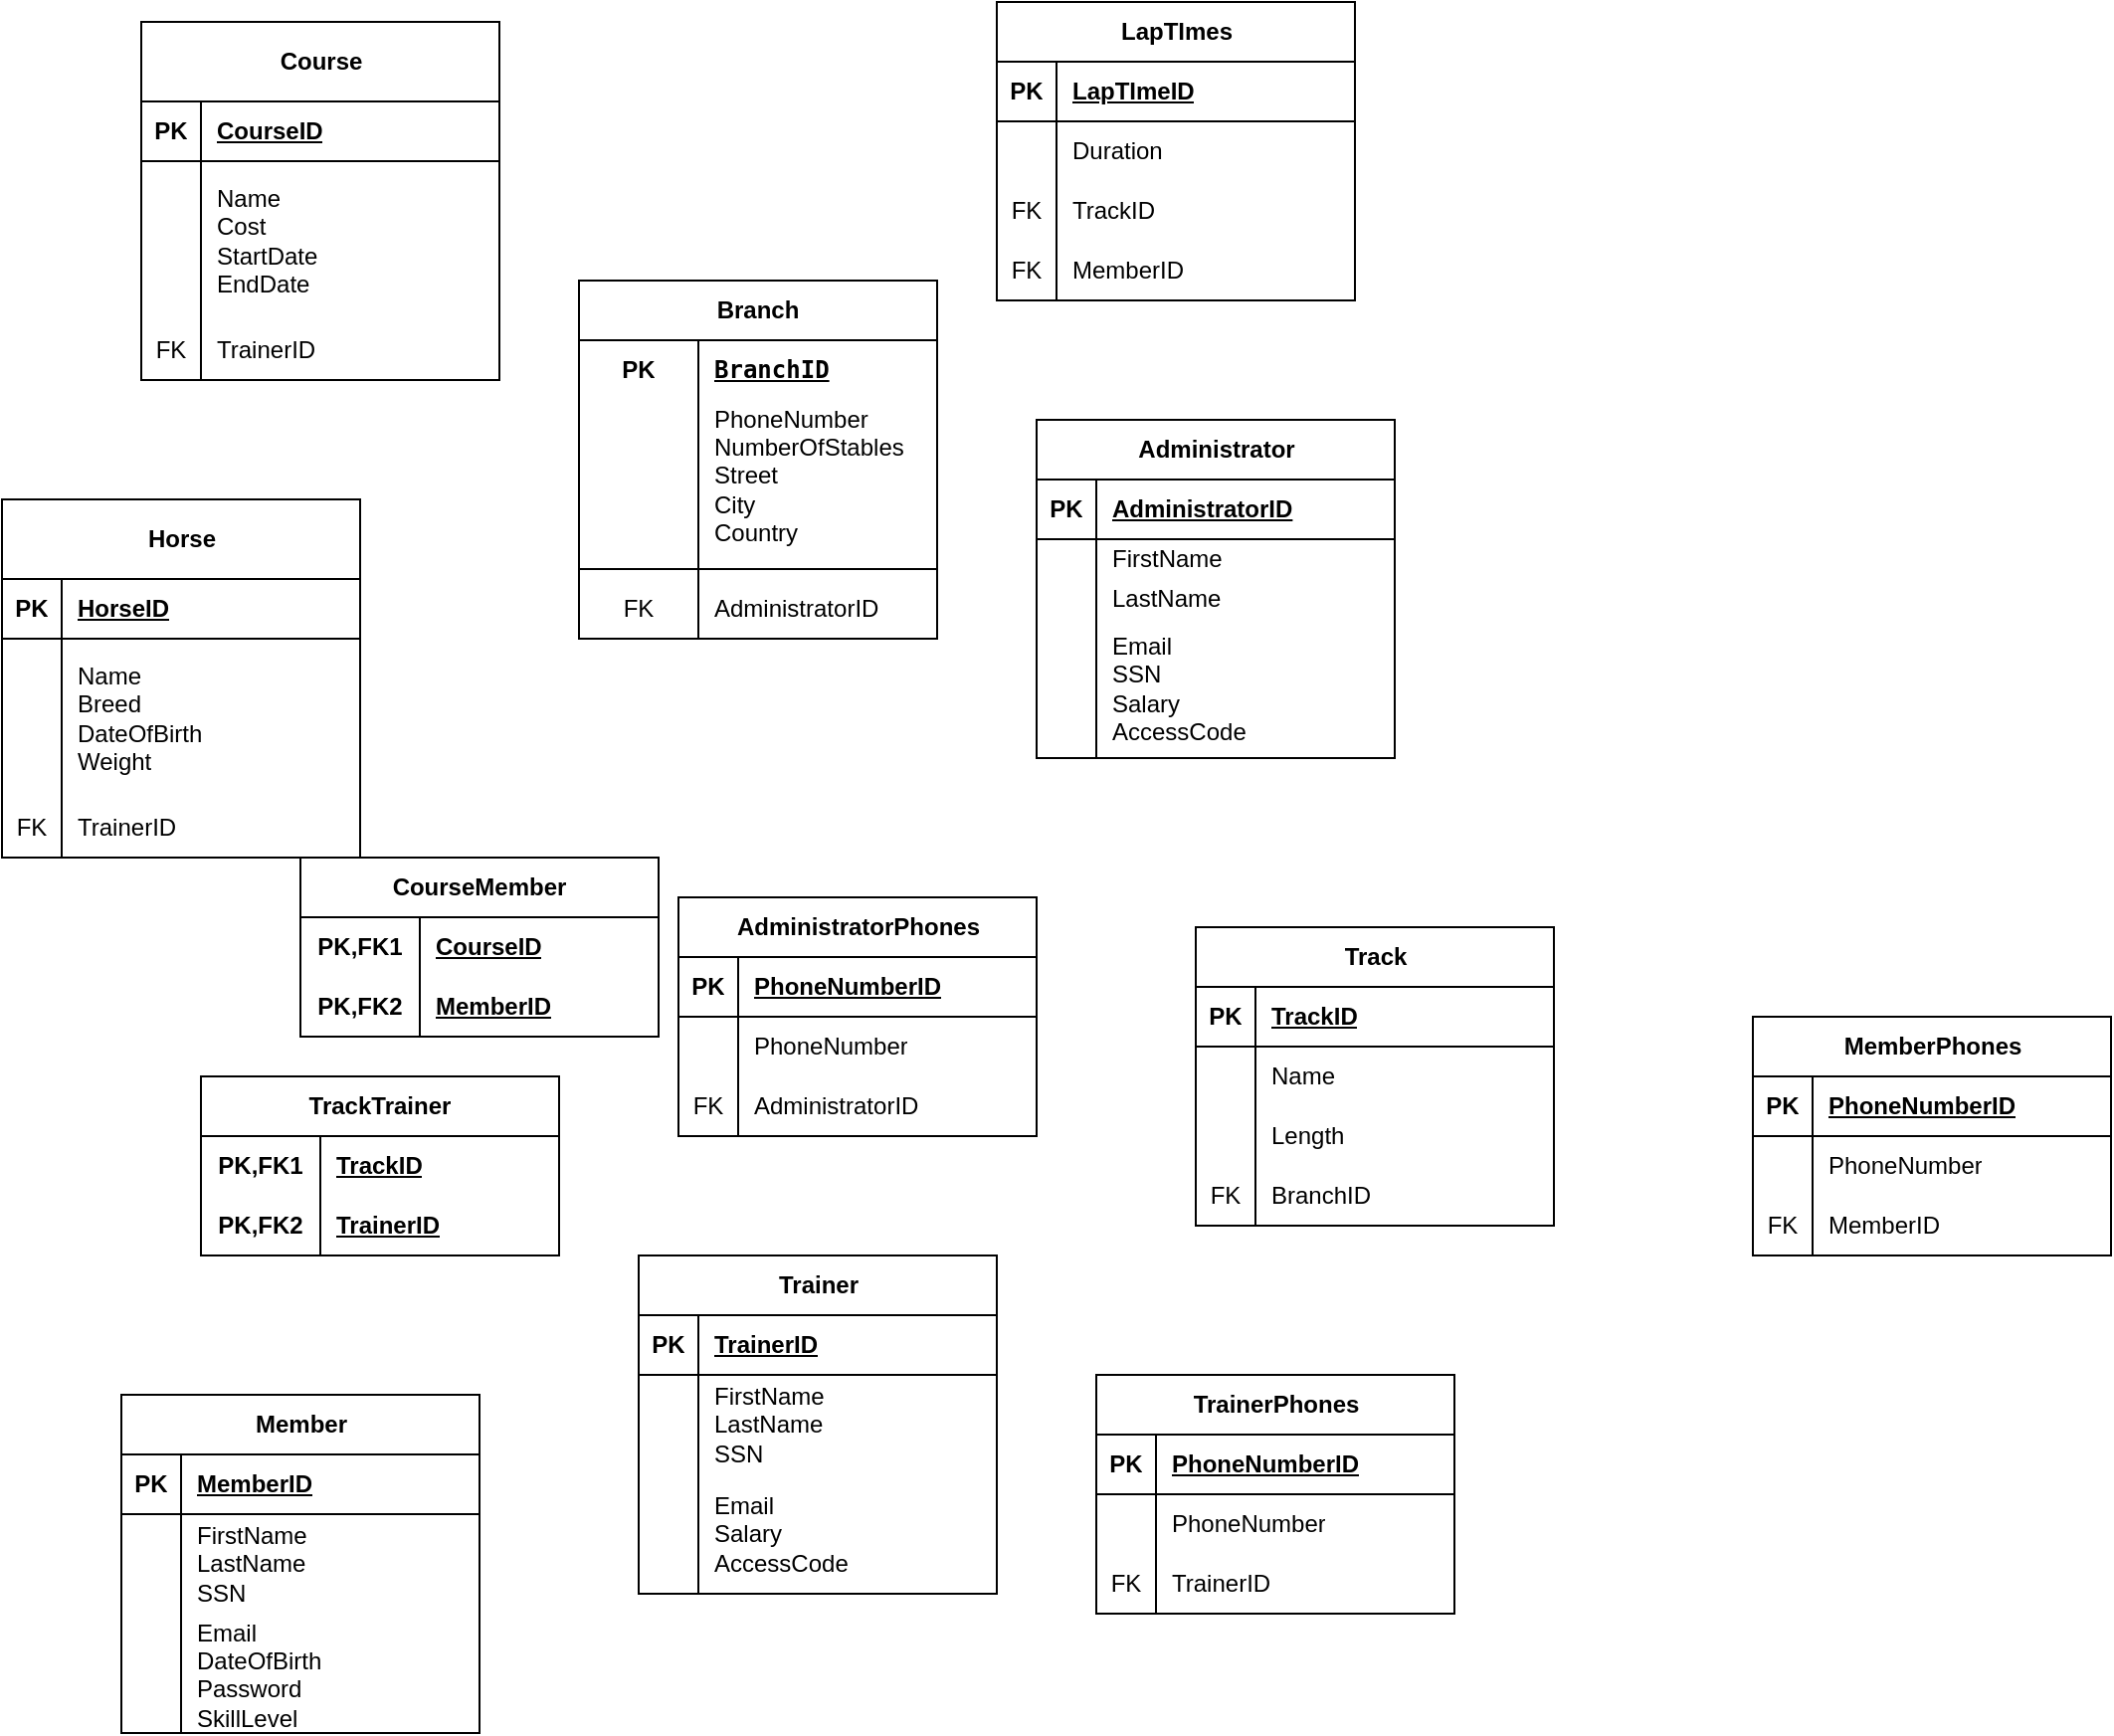 <mxfile version="24.2.5" type="github">
  <diagram id="R2lEEEUBdFMjLlhIrx00" name="Page-1">
    <mxGraphModel dx="2676" dy="951" grid="1" gridSize="10" guides="1" tooltips="1" connect="1" arrows="1" fold="1" page="1" pageScale="1" pageWidth="850" pageHeight="1100" math="0" shadow="0" extFonts="Permanent Marker^https://fonts.googleapis.com/css?family=Permanent+Marker">
      <root>
        <mxCell id="0" />
        <mxCell id="1" parent="0" />
        <mxCell id="lIeaWctdQhIaVMJy9jY4-14" value="&lt;font face=&quot;Helvetica&quot;&gt;Branch&lt;/font&gt;" style="shape=table;startSize=30;container=1;collapsible=1;childLayout=tableLayout;fixedRows=1;rowLines=0;fontStyle=1;align=center;resizeLast=1;html=1;whiteSpace=wrap;" vertex="1" parent="1">
          <mxGeometry x="120" y="150" width="180" height="180" as="geometry" />
        </mxCell>
        <mxCell id="lIeaWctdQhIaVMJy9jY4-15" value="" style="shape=tableRow;horizontal=0;startSize=0;swimlaneHead=0;swimlaneBody=0;fillColor=none;collapsible=0;dropTarget=0;points=[[0,0.5],[1,0.5]];portConstraint=eastwest;top=0;left=0;right=0;bottom=0;html=1;" vertex="1" parent="lIeaWctdQhIaVMJy9jY4-14">
          <mxGeometry y="30" width="180" height="30" as="geometry" />
        </mxCell>
        <mxCell id="lIeaWctdQhIaVMJy9jY4-16" value="PK" style="shape=partialRectangle;connectable=0;fillColor=none;top=0;left=0;bottom=0;right=0;fontStyle=1;overflow=hidden;html=1;whiteSpace=wrap;" vertex="1" parent="lIeaWctdQhIaVMJy9jY4-15">
          <mxGeometry width="60" height="30" as="geometry">
            <mxRectangle width="60" height="30" as="alternateBounds" />
          </mxGeometry>
        </mxCell>
        <mxCell id="lIeaWctdQhIaVMJy9jY4-17" value="&lt;font face=&quot;Helvetica&quot;&gt;&lt;code&gt;BranchID&lt;/code&gt;&lt;/font&gt;" style="shape=partialRectangle;connectable=0;fillColor=none;top=0;left=0;bottom=0;right=0;align=left;spacingLeft=6;fontStyle=5;overflow=hidden;html=1;whiteSpace=wrap;" vertex="1" parent="lIeaWctdQhIaVMJy9jY4-15">
          <mxGeometry x="60" width="120" height="30" as="geometry">
            <mxRectangle width="120" height="30" as="alternateBounds" />
          </mxGeometry>
        </mxCell>
        <mxCell id="lIeaWctdQhIaVMJy9jY4-21" value="" style="shape=tableRow;horizontal=0;startSize=0;swimlaneHead=0;swimlaneBody=0;fillColor=none;collapsible=0;dropTarget=0;points=[[0,0.5],[1,0.5]];portConstraint=eastwest;top=0;left=0;right=0;bottom=0;html=1;" vertex="1" parent="lIeaWctdQhIaVMJy9jY4-14">
          <mxGeometry y="60" width="180" height="90" as="geometry" />
        </mxCell>
        <mxCell id="lIeaWctdQhIaVMJy9jY4-22" value="" style="shape=partialRectangle;connectable=0;fillColor=none;top=0;left=0;bottom=0;right=0;editable=1;overflow=hidden;html=1;whiteSpace=wrap;" vertex="1" parent="lIeaWctdQhIaVMJy9jY4-21">
          <mxGeometry width="60" height="90" as="geometry">
            <mxRectangle width="60" height="90" as="alternateBounds" />
          </mxGeometry>
        </mxCell>
        <mxCell id="lIeaWctdQhIaVMJy9jY4-23" value="&lt;div&gt;&lt;font face=&quot;Helvetica&quot;&gt;PhoneNumber&lt;/font&gt;&lt;/div&gt;&lt;div&gt;&lt;font face=&quot;6crzi80NNjnnT6Y-nknp&quot;&gt;NumberOfStables&lt;/font&gt;&lt;/div&gt;&lt;div&gt;&lt;font face=&quot;6crzi80NNjnnT6Y-nknp&quot;&gt;Street&lt;/font&gt;&lt;/div&gt;&lt;div&gt;&lt;font face=&quot;6crzi80NNjnnT6Y-nknp&quot;&gt;City&lt;/font&gt;&lt;/div&gt;&lt;div&gt;&lt;font face=&quot;6crzi80NNjnnT6Y-nknp&quot;&gt;Country&lt;/font&gt;&lt;/div&gt;&lt;div&gt;&lt;font face=&quot;6crzi80NNjnnT6Y-nknp&quot;&gt;&lt;br&gt;&lt;/font&gt;&lt;/div&gt;" style="shape=partialRectangle;connectable=0;fillColor=none;top=0;left=0;bottom=0;right=0;align=left;spacingLeft=6;overflow=hidden;html=1;whiteSpace=wrap;" vertex="1" parent="lIeaWctdQhIaVMJy9jY4-21">
          <mxGeometry x="60" width="120" height="90" as="geometry">
            <mxRectangle width="120" height="90" as="alternateBounds" />
          </mxGeometry>
        </mxCell>
        <mxCell id="lIeaWctdQhIaVMJy9jY4-24" value="" style="shape=tableRow;horizontal=0;startSize=0;swimlaneHead=0;swimlaneBody=0;fillColor=none;collapsible=0;dropTarget=0;points=[[0,0.5],[1,0.5]];portConstraint=eastwest;top=0;left=0;right=0;bottom=0;html=1;" vertex="1" parent="lIeaWctdQhIaVMJy9jY4-14">
          <mxGeometry y="150" width="180" height="30" as="geometry" />
        </mxCell>
        <mxCell id="lIeaWctdQhIaVMJy9jY4-25" value="FK" style="shape=partialRectangle;connectable=0;fillColor=none;top=0;left=0;bottom=0;right=0;editable=1;overflow=hidden;html=1;whiteSpace=wrap;" vertex="1" parent="lIeaWctdQhIaVMJy9jY4-24">
          <mxGeometry width="60" height="30" as="geometry">
            <mxRectangle width="60" height="30" as="alternateBounds" />
          </mxGeometry>
        </mxCell>
        <mxCell id="lIeaWctdQhIaVMJy9jY4-26" value="&lt;code&gt;&lt;font face=&quot;Helvetica&quot;&gt;AdministratorID&lt;br&gt;&lt;/font&gt;&lt;/code&gt;" style="shape=partialRectangle;connectable=0;fillColor=none;top=0;left=0;bottom=0;right=0;align=left;spacingLeft=6;overflow=hidden;html=1;whiteSpace=wrap;" vertex="1" parent="lIeaWctdQhIaVMJy9jY4-24">
          <mxGeometry x="60" width="120" height="30" as="geometry">
            <mxRectangle width="120" height="30" as="alternateBounds" />
          </mxGeometry>
        </mxCell>
        <mxCell id="lIeaWctdQhIaVMJy9jY4-27" value="Administrator" style="shape=table;startSize=30;container=1;collapsible=1;childLayout=tableLayout;fixedRows=1;rowLines=0;fontStyle=1;align=center;resizeLast=1;html=1;" vertex="1" parent="1">
          <mxGeometry x="350" y="220" width="180" height="170" as="geometry" />
        </mxCell>
        <mxCell id="lIeaWctdQhIaVMJy9jY4-28" value="" style="shape=tableRow;horizontal=0;startSize=0;swimlaneHead=0;swimlaneBody=0;fillColor=none;collapsible=0;dropTarget=0;points=[[0,0.5],[1,0.5]];portConstraint=eastwest;top=0;left=0;right=0;bottom=1;" vertex="1" parent="lIeaWctdQhIaVMJy9jY4-27">
          <mxGeometry y="30" width="180" height="30" as="geometry" />
        </mxCell>
        <mxCell id="lIeaWctdQhIaVMJy9jY4-29" value="PK" style="shape=partialRectangle;connectable=0;fillColor=none;top=0;left=0;bottom=0;right=0;fontStyle=1;overflow=hidden;whiteSpace=wrap;html=1;" vertex="1" parent="lIeaWctdQhIaVMJy9jY4-28">
          <mxGeometry width="30" height="30" as="geometry">
            <mxRectangle width="30" height="30" as="alternateBounds" />
          </mxGeometry>
        </mxCell>
        <mxCell id="lIeaWctdQhIaVMJy9jY4-30" value="AdministratorID" style="shape=partialRectangle;connectable=0;fillColor=none;top=0;left=0;bottom=0;right=0;align=left;spacingLeft=6;fontStyle=5;overflow=hidden;whiteSpace=wrap;html=1;" vertex="1" parent="lIeaWctdQhIaVMJy9jY4-28">
          <mxGeometry x="30" width="150" height="30" as="geometry">
            <mxRectangle width="150" height="30" as="alternateBounds" />
          </mxGeometry>
        </mxCell>
        <mxCell id="lIeaWctdQhIaVMJy9jY4-31" value="" style="shape=tableRow;horizontal=0;startSize=0;swimlaneHead=0;swimlaneBody=0;fillColor=none;collapsible=0;dropTarget=0;points=[[0,0.5],[1,0.5]];portConstraint=eastwest;top=0;left=0;right=0;bottom=0;" vertex="1" parent="lIeaWctdQhIaVMJy9jY4-27">
          <mxGeometry y="60" width="180" height="20" as="geometry" />
        </mxCell>
        <mxCell id="lIeaWctdQhIaVMJy9jY4-32" value="" style="shape=partialRectangle;connectable=0;fillColor=none;top=0;left=0;bottom=0;right=0;editable=1;overflow=hidden;whiteSpace=wrap;html=1;" vertex="1" parent="lIeaWctdQhIaVMJy9jY4-31">
          <mxGeometry width="30" height="20" as="geometry">
            <mxRectangle width="30" height="20" as="alternateBounds" />
          </mxGeometry>
        </mxCell>
        <mxCell id="lIeaWctdQhIaVMJy9jY4-33" value="FirstName" style="shape=partialRectangle;connectable=0;fillColor=none;top=0;left=0;bottom=0;right=0;align=left;spacingLeft=6;overflow=hidden;whiteSpace=wrap;html=1;" vertex="1" parent="lIeaWctdQhIaVMJy9jY4-31">
          <mxGeometry x="30" width="150" height="20" as="geometry">
            <mxRectangle width="150" height="20" as="alternateBounds" />
          </mxGeometry>
        </mxCell>
        <mxCell id="lIeaWctdQhIaVMJy9jY4-34" value="" style="shape=tableRow;horizontal=0;startSize=0;swimlaneHead=0;swimlaneBody=0;fillColor=none;collapsible=0;dropTarget=0;points=[[0,0.5],[1,0.5]];portConstraint=eastwest;top=0;left=0;right=0;bottom=0;" vertex="1" parent="lIeaWctdQhIaVMJy9jY4-27">
          <mxGeometry y="80" width="180" height="20" as="geometry" />
        </mxCell>
        <mxCell id="lIeaWctdQhIaVMJy9jY4-35" value="" style="shape=partialRectangle;connectable=0;fillColor=none;top=0;left=0;bottom=0;right=0;editable=1;overflow=hidden;whiteSpace=wrap;html=1;" vertex="1" parent="lIeaWctdQhIaVMJy9jY4-34">
          <mxGeometry width="30" height="20" as="geometry">
            <mxRectangle width="30" height="20" as="alternateBounds" />
          </mxGeometry>
        </mxCell>
        <mxCell id="lIeaWctdQhIaVMJy9jY4-36" value="LastName" style="shape=partialRectangle;connectable=0;fillColor=none;top=0;left=0;bottom=0;right=0;align=left;spacingLeft=6;overflow=hidden;whiteSpace=wrap;html=1;" vertex="1" parent="lIeaWctdQhIaVMJy9jY4-34">
          <mxGeometry x="30" width="150" height="20" as="geometry">
            <mxRectangle width="150" height="20" as="alternateBounds" />
          </mxGeometry>
        </mxCell>
        <mxCell id="lIeaWctdQhIaVMJy9jY4-37" value="" style="shape=tableRow;horizontal=0;startSize=0;swimlaneHead=0;swimlaneBody=0;fillColor=none;collapsible=0;dropTarget=0;points=[[0,0.5],[1,0.5]];portConstraint=eastwest;top=0;left=0;right=0;bottom=0;" vertex="1" parent="lIeaWctdQhIaVMJy9jY4-27">
          <mxGeometry y="100" width="180" height="70" as="geometry" />
        </mxCell>
        <mxCell id="lIeaWctdQhIaVMJy9jY4-38" value="" style="shape=partialRectangle;connectable=0;fillColor=none;top=0;left=0;bottom=0;right=0;editable=1;overflow=hidden;whiteSpace=wrap;html=1;" vertex="1" parent="lIeaWctdQhIaVMJy9jY4-37">
          <mxGeometry width="30" height="70" as="geometry">
            <mxRectangle width="30" height="70" as="alternateBounds" />
          </mxGeometry>
        </mxCell>
        <mxCell id="lIeaWctdQhIaVMJy9jY4-39" value="&lt;div&gt;Email&lt;/div&gt;&lt;div&gt;SSN&lt;/div&gt;&lt;div&gt;Salary&lt;/div&gt;&lt;div&gt;AccessCode&lt;br&gt;&lt;/div&gt;" style="shape=partialRectangle;connectable=0;fillColor=none;top=0;left=0;bottom=0;right=0;align=left;spacingLeft=6;overflow=hidden;whiteSpace=wrap;html=1;" vertex="1" parent="lIeaWctdQhIaVMJy9jY4-37">
          <mxGeometry x="30" width="150" height="70" as="geometry">
            <mxRectangle width="150" height="70" as="alternateBounds" />
          </mxGeometry>
        </mxCell>
        <mxCell id="lIeaWctdQhIaVMJy9jY4-40" value="AdministratorPhones" style="shape=table;startSize=30;container=1;collapsible=1;childLayout=tableLayout;fixedRows=1;rowLines=0;fontStyle=1;align=center;resizeLast=1;html=1;" vertex="1" parent="1">
          <mxGeometry x="170" y="460" width="180" height="120" as="geometry" />
        </mxCell>
        <mxCell id="lIeaWctdQhIaVMJy9jY4-41" value="" style="shape=tableRow;horizontal=0;startSize=0;swimlaneHead=0;swimlaneBody=0;fillColor=none;collapsible=0;dropTarget=0;points=[[0,0.5],[1,0.5]];portConstraint=eastwest;top=0;left=0;right=0;bottom=1;" vertex="1" parent="lIeaWctdQhIaVMJy9jY4-40">
          <mxGeometry y="30" width="180" height="30" as="geometry" />
        </mxCell>
        <mxCell id="lIeaWctdQhIaVMJy9jY4-42" value="PK" style="shape=partialRectangle;connectable=0;fillColor=none;top=0;left=0;bottom=0;right=0;fontStyle=1;overflow=hidden;whiteSpace=wrap;html=1;" vertex="1" parent="lIeaWctdQhIaVMJy9jY4-41">
          <mxGeometry width="30" height="30" as="geometry">
            <mxRectangle width="30" height="30" as="alternateBounds" />
          </mxGeometry>
        </mxCell>
        <mxCell id="lIeaWctdQhIaVMJy9jY4-43" value="PhoneNumberID" style="shape=partialRectangle;connectable=0;fillColor=none;top=0;left=0;bottom=0;right=0;align=left;spacingLeft=6;fontStyle=5;overflow=hidden;whiteSpace=wrap;html=1;" vertex="1" parent="lIeaWctdQhIaVMJy9jY4-41">
          <mxGeometry x="30" width="150" height="30" as="geometry">
            <mxRectangle width="150" height="30" as="alternateBounds" />
          </mxGeometry>
        </mxCell>
        <mxCell id="lIeaWctdQhIaVMJy9jY4-44" value="" style="shape=tableRow;horizontal=0;startSize=0;swimlaneHead=0;swimlaneBody=0;fillColor=none;collapsible=0;dropTarget=0;points=[[0,0.5],[1,0.5]];portConstraint=eastwest;top=0;left=0;right=0;bottom=0;" vertex="1" parent="lIeaWctdQhIaVMJy9jY4-40">
          <mxGeometry y="60" width="180" height="30" as="geometry" />
        </mxCell>
        <mxCell id="lIeaWctdQhIaVMJy9jY4-45" value="" style="shape=partialRectangle;connectable=0;fillColor=none;top=0;left=0;bottom=0;right=0;editable=1;overflow=hidden;whiteSpace=wrap;html=1;" vertex="1" parent="lIeaWctdQhIaVMJy9jY4-44">
          <mxGeometry width="30" height="30" as="geometry">
            <mxRectangle width="30" height="30" as="alternateBounds" />
          </mxGeometry>
        </mxCell>
        <mxCell id="lIeaWctdQhIaVMJy9jY4-46" value="PhoneNumber" style="shape=partialRectangle;connectable=0;fillColor=none;top=0;left=0;bottom=0;right=0;align=left;spacingLeft=6;overflow=hidden;whiteSpace=wrap;html=1;" vertex="1" parent="lIeaWctdQhIaVMJy9jY4-44">
          <mxGeometry x="30" width="150" height="30" as="geometry">
            <mxRectangle width="150" height="30" as="alternateBounds" />
          </mxGeometry>
        </mxCell>
        <mxCell id="lIeaWctdQhIaVMJy9jY4-50" value="" style="shape=tableRow;horizontal=0;startSize=0;swimlaneHead=0;swimlaneBody=0;fillColor=none;collapsible=0;dropTarget=0;points=[[0,0.5],[1,0.5]];portConstraint=eastwest;top=0;left=0;right=0;bottom=0;" vertex="1" parent="lIeaWctdQhIaVMJy9jY4-40">
          <mxGeometry y="90" width="180" height="30" as="geometry" />
        </mxCell>
        <mxCell id="lIeaWctdQhIaVMJy9jY4-51" value="FK" style="shape=partialRectangle;connectable=0;fillColor=none;top=0;left=0;bottom=0;right=0;editable=1;overflow=hidden;whiteSpace=wrap;html=1;" vertex="1" parent="lIeaWctdQhIaVMJy9jY4-50">
          <mxGeometry width="30" height="30" as="geometry">
            <mxRectangle width="30" height="30" as="alternateBounds" />
          </mxGeometry>
        </mxCell>
        <mxCell id="lIeaWctdQhIaVMJy9jY4-52" value="AdministratorID" style="shape=partialRectangle;connectable=0;fillColor=none;top=0;left=0;bottom=0;right=0;align=left;spacingLeft=6;overflow=hidden;whiteSpace=wrap;html=1;" vertex="1" parent="lIeaWctdQhIaVMJy9jY4-50">
          <mxGeometry x="30" width="150" height="30" as="geometry">
            <mxRectangle width="150" height="30" as="alternateBounds" />
          </mxGeometry>
        </mxCell>
        <mxCell id="lIeaWctdQhIaVMJy9jY4-53" value="Track" style="shape=table;startSize=30;container=1;collapsible=1;childLayout=tableLayout;fixedRows=1;rowLines=0;fontStyle=1;align=center;resizeLast=1;html=1;" vertex="1" parent="1">
          <mxGeometry x="430" y="475" width="180" height="150" as="geometry" />
        </mxCell>
        <mxCell id="lIeaWctdQhIaVMJy9jY4-54" value="" style="shape=tableRow;horizontal=0;startSize=0;swimlaneHead=0;swimlaneBody=0;fillColor=none;collapsible=0;dropTarget=0;points=[[0,0.5],[1,0.5]];portConstraint=eastwest;top=0;left=0;right=0;bottom=1;" vertex="1" parent="lIeaWctdQhIaVMJy9jY4-53">
          <mxGeometry y="30" width="180" height="30" as="geometry" />
        </mxCell>
        <mxCell id="lIeaWctdQhIaVMJy9jY4-55" value="PK" style="shape=partialRectangle;connectable=0;fillColor=none;top=0;left=0;bottom=0;right=0;fontStyle=1;overflow=hidden;whiteSpace=wrap;html=1;" vertex="1" parent="lIeaWctdQhIaVMJy9jY4-54">
          <mxGeometry width="30" height="30" as="geometry">
            <mxRectangle width="30" height="30" as="alternateBounds" />
          </mxGeometry>
        </mxCell>
        <mxCell id="lIeaWctdQhIaVMJy9jY4-56" value="TrackID" style="shape=partialRectangle;connectable=0;fillColor=none;top=0;left=0;bottom=0;right=0;align=left;spacingLeft=6;fontStyle=5;overflow=hidden;whiteSpace=wrap;html=1;" vertex="1" parent="lIeaWctdQhIaVMJy9jY4-54">
          <mxGeometry x="30" width="150" height="30" as="geometry">
            <mxRectangle width="150" height="30" as="alternateBounds" />
          </mxGeometry>
        </mxCell>
        <mxCell id="lIeaWctdQhIaVMJy9jY4-57" value="" style="shape=tableRow;horizontal=0;startSize=0;swimlaneHead=0;swimlaneBody=0;fillColor=none;collapsible=0;dropTarget=0;points=[[0,0.5],[1,0.5]];portConstraint=eastwest;top=0;left=0;right=0;bottom=0;" vertex="1" parent="lIeaWctdQhIaVMJy9jY4-53">
          <mxGeometry y="60" width="180" height="30" as="geometry" />
        </mxCell>
        <mxCell id="lIeaWctdQhIaVMJy9jY4-58" value="" style="shape=partialRectangle;connectable=0;fillColor=none;top=0;left=0;bottom=0;right=0;editable=1;overflow=hidden;whiteSpace=wrap;html=1;" vertex="1" parent="lIeaWctdQhIaVMJy9jY4-57">
          <mxGeometry width="30" height="30" as="geometry">
            <mxRectangle width="30" height="30" as="alternateBounds" />
          </mxGeometry>
        </mxCell>
        <mxCell id="lIeaWctdQhIaVMJy9jY4-59" value="Name" style="shape=partialRectangle;connectable=0;fillColor=none;top=0;left=0;bottom=0;right=0;align=left;spacingLeft=6;overflow=hidden;whiteSpace=wrap;html=1;" vertex="1" parent="lIeaWctdQhIaVMJy9jY4-57">
          <mxGeometry x="30" width="150" height="30" as="geometry">
            <mxRectangle width="150" height="30" as="alternateBounds" />
          </mxGeometry>
        </mxCell>
        <mxCell id="lIeaWctdQhIaVMJy9jY4-60" value="" style="shape=tableRow;horizontal=0;startSize=0;swimlaneHead=0;swimlaneBody=0;fillColor=none;collapsible=0;dropTarget=0;points=[[0,0.5],[1,0.5]];portConstraint=eastwest;top=0;left=0;right=0;bottom=0;" vertex="1" parent="lIeaWctdQhIaVMJy9jY4-53">
          <mxGeometry y="90" width="180" height="30" as="geometry" />
        </mxCell>
        <mxCell id="lIeaWctdQhIaVMJy9jY4-61" value="" style="shape=partialRectangle;connectable=0;fillColor=none;top=0;left=0;bottom=0;right=0;editable=1;overflow=hidden;whiteSpace=wrap;html=1;" vertex="1" parent="lIeaWctdQhIaVMJy9jY4-60">
          <mxGeometry width="30" height="30" as="geometry">
            <mxRectangle width="30" height="30" as="alternateBounds" />
          </mxGeometry>
        </mxCell>
        <mxCell id="lIeaWctdQhIaVMJy9jY4-62" value="Length" style="shape=partialRectangle;connectable=0;fillColor=none;top=0;left=0;bottom=0;right=0;align=left;spacingLeft=6;overflow=hidden;whiteSpace=wrap;html=1;" vertex="1" parent="lIeaWctdQhIaVMJy9jY4-60">
          <mxGeometry x="30" width="150" height="30" as="geometry">
            <mxRectangle width="150" height="30" as="alternateBounds" />
          </mxGeometry>
        </mxCell>
        <mxCell id="lIeaWctdQhIaVMJy9jY4-63" value="" style="shape=tableRow;horizontal=0;startSize=0;swimlaneHead=0;swimlaneBody=0;fillColor=none;collapsible=0;dropTarget=0;points=[[0,0.5],[1,0.5]];portConstraint=eastwest;top=0;left=0;right=0;bottom=0;" vertex="1" parent="lIeaWctdQhIaVMJy9jY4-53">
          <mxGeometry y="120" width="180" height="30" as="geometry" />
        </mxCell>
        <mxCell id="lIeaWctdQhIaVMJy9jY4-64" value="FK" style="shape=partialRectangle;connectable=0;fillColor=none;top=0;left=0;bottom=0;right=0;editable=1;overflow=hidden;whiteSpace=wrap;html=1;" vertex="1" parent="lIeaWctdQhIaVMJy9jY4-63">
          <mxGeometry width="30" height="30" as="geometry">
            <mxRectangle width="30" height="30" as="alternateBounds" />
          </mxGeometry>
        </mxCell>
        <mxCell id="lIeaWctdQhIaVMJy9jY4-65" value="BranchID" style="shape=partialRectangle;connectable=0;fillColor=none;top=0;left=0;bottom=0;right=0;align=left;spacingLeft=6;overflow=hidden;whiteSpace=wrap;html=1;" vertex="1" parent="lIeaWctdQhIaVMJy9jY4-63">
          <mxGeometry x="30" width="150" height="30" as="geometry">
            <mxRectangle width="150" height="30" as="alternateBounds" />
          </mxGeometry>
        </mxCell>
        <mxCell id="lIeaWctdQhIaVMJy9jY4-66" value="Trainer" style="shape=table;startSize=30;container=1;collapsible=1;childLayout=tableLayout;fixedRows=1;rowLines=0;fontStyle=1;align=center;resizeLast=1;html=1;" vertex="1" parent="1">
          <mxGeometry x="150" y="640" width="180" height="170" as="geometry" />
        </mxCell>
        <mxCell id="lIeaWctdQhIaVMJy9jY4-67" value="" style="shape=tableRow;horizontal=0;startSize=0;swimlaneHead=0;swimlaneBody=0;fillColor=none;collapsible=0;dropTarget=0;points=[[0,0.5],[1,0.5]];portConstraint=eastwest;top=0;left=0;right=0;bottom=1;" vertex="1" parent="lIeaWctdQhIaVMJy9jY4-66">
          <mxGeometry y="30" width="180" height="30" as="geometry" />
        </mxCell>
        <mxCell id="lIeaWctdQhIaVMJy9jY4-68" value="PK" style="shape=partialRectangle;connectable=0;fillColor=none;top=0;left=0;bottom=0;right=0;fontStyle=1;overflow=hidden;whiteSpace=wrap;html=1;" vertex="1" parent="lIeaWctdQhIaVMJy9jY4-67">
          <mxGeometry width="30" height="30" as="geometry">
            <mxRectangle width="30" height="30" as="alternateBounds" />
          </mxGeometry>
        </mxCell>
        <mxCell id="lIeaWctdQhIaVMJy9jY4-69" value="TrainerID" style="shape=partialRectangle;connectable=0;fillColor=none;top=0;left=0;bottom=0;right=0;align=left;spacingLeft=6;fontStyle=5;overflow=hidden;whiteSpace=wrap;html=1;" vertex="1" parent="lIeaWctdQhIaVMJy9jY4-67">
          <mxGeometry x="30" width="150" height="30" as="geometry">
            <mxRectangle width="150" height="30" as="alternateBounds" />
          </mxGeometry>
        </mxCell>
        <mxCell id="lIeaWctdQhIaVMJy9jY4-70" value="" style="shape=tableRow;horizontal=0;startSize=0;swimlaneHead=0;swimlaneBody=0;fillColor=none;collapsible=0;dropTarget=0;points=[[0,0.5],[1,0.5]];portConstraint=eastwest;top=0;left=0;right=0;bottom=0;" vertex="1" parent="lIeaWctdQhIaVMJy9jY4-66">
          <mxGeometry y="60" width="180" height="50" as="geometry" />
        </mxCell>
        <mxCell id="lIeaWctdQhIaVMJy9jY4-71" value="" style="shape=partialRectangle;connectable=0;fillColor=none;top=0;left=0;bottom=0;right=0;editable=1;overflow=hidden;whiteSpace=wrap;html=1;" vertex="1" parent="lIeaWctdQhIaVMJy9jY4-70">
          <mxGeometry width="30" height="50" as="geometry">
            <mxRectangle width="30" height="50" as="alternateBounds" />
          </mxGeometry>
        </mxCell>
        <mxCell id="lIeaWctdQhIaVMJy9jY4-72" value="&lt;div&gt;FirstName&lt;/div&gt;&lt;div&gt;LastName&lt;/div&gt;&lt;div&gt;SSN&lt;br&gt;&lt;/div&gt;" style="shape=partialRectangle;connectable=0;fillColor=none;top=0;left=0;bottom=0;right=0;align=left;spacingLeft=6;overflow=hidden;whiteSpace=wrap;html=1;" vertex="1" parent="lIeaWctdQhIaVMJy9jY4-70">
          <mxGeometry x="30" width="150" height="50" as="geometry">
            <mxRectangle width="150" height="50" as="alternateBounds" />
          </mxGeometry>
        </mxCell>
        <mxCell id="lIeaWctdQhIaVMJy9jY4-73" value="" style="shape=tableRow;horizontal=0;startSize=0;swimlaneHead=0;swimlaneBody=0;fillColor=none;collapsible=0;dropTarget=0;points=[[0,0.5],[1,0.5]];portConstraint=eastwest;top=0;left=0;right=0;bottom=0;" vertex="1" parent="lIeaWctdQhIaVMJy9jY4-66">
          <mxGeometry y="110" width="180" height="60" as="geometry" />
        </mxCell>
        <mxCell id="lIeaWctdQhIaVMJy9jY4-74" value="" style="shape=partialRectangle;connectable=0;fillColor=none;top=0;left=0;bottom=0;right=0;editable=1;overflow=hidden;whiteSpace=wrap;html=1;" vertex="1" parent="lIeaWctdQhIaVMJy9jY4-73">
          <mxGeometry width="30" height="60" as="geometry">
            <mxRectangle width="30" height="60" as="alternateBounds" />
          </mxGeometry>
        </mxCell>
        <mxCell id="lIeaWctdQhIaVMJy9jY4-75" value="&lt;div&gt;Email&lt;/div&gt;&lt;div&gt;Salary&lt;/div&gt;&lt;div&gt;AccessCode&lt;br&gt;&lt;/div&gt;" style="shape=partialRectangle;connectable=0;fillColor=none;top=0;left=0;bottom=0;right=0;align=left;spacingLeft=6;overflow=hidden;whiteSpace=wrap;html=1;" vertex="1" parent="lIeaWctdQhIaVMJy9jY4-73">
          <mxGeometry x="30" width="150" height="60" as="geometry">
            <mxRectangle width="150" height="60" as="alternateBounds" />
          </mxGeometry>
        </mxCell>
        <mxCell id="lIeaWctdQhIaVMJy9jY4-79" value="TrainerPhones" style="shape=table;startSize=30;container=1;collapsible=1;childLayout=tableLayout;fixedRows=1;rowLines=0;fontStyle=1;align=center;resizeLast=1;html=1;" vertex="1" parent="1">
          <mxGeometry x="380" y="700" width="180" height="120" as="geometry" />
        </mxCell>
        <mxCell id="lIeaWctdQhIaVMJy9jY4-80" value="" style="shape=tableRow;horizontal=0;startSize=0;swimlaneHead=0;swimlaneBody=0;fillColor=none;collapsible=0;dropTarget=0;points=[[0,0.5],[1,0.5]];portConstraint=eastwest;top=0;left=0;right=0;bottom=1;" vertex="1" parent="lIeaWctdQhIaVMJy9jY4-79">
          <mxGeometry y="30" width="180" height="30" as="geometry" />
        </mxCell>
        <mxCell id="lIeaWctdQhIaVMJy9jY4-81" value="PK" style="shape=partialRectangle;connectable=0;fillColor=none;top=0;left=0;bottom=0;right=0;fontStyle=1;overflow=hidden;whiteSpace=wrap;html=1;" vertex="1" parent="lIeaWctdQhIaVMJy9jY4-80">
          <mxGeometry width="30" height="30" as="geometry">
            <mxRectangle width="30" height="30" as="alternateBounds" />
          </mxGeometry>
        </mxCell>
        <mxCell id="lIeaWctdQhIaVMJy9jY4-82" value="PhoneNumberID" style="shape=partialRectangle;connectable=0;fillColor=none;top=0;left=0;bottom=0;right=0;align=left;spacingLeft=6;fontStyle=5;overflow=hidden;whiteSpace=wrap;html=1;" vertex="1" parent="lIeaWctdQhIaVMJy9jY4-80">
          <mxGeometry x="30" width="150" height="30" as="geometry">
            <mxRectangle width="150" height="30" as="alternateBounds" />
          </mxGeometry>
        </mxCell>
        <mxCell id="lIeaWctdQhIaVMJy9jY4-83" value="" style="shape=tableRow;horizontal=0;startSize=0;swimlaneHead=0;swimlaneBody=0;fillColor=none;collapsible=0;dropTarget=0;points=[[0,0.5],[1,0.5]];portConstraint=eastwest;top=0;left=0;right=0;bottom=0;" vertex="1" parent="lIeaWctdQhIaVMJy9jY4-79">
          <mxGeometry y="60" width="180" height="30" as="geometry" />
        </mxCell>
        <mxCell id="lIeaWctdQhIaVMJy9jY4-84" value="" style="shape=partialRectangle;connectable=0;fillColor=none;top=0;left=0;bottom=0;right=0;editable=1;overflow=hidden;whiteSpace=wrap;html=1;" vertex="1" parent="lIeaWctdQhIaVMJy9jY4-83">
          <mxGeometry width="30" height="30" as="geometry">
            <mxRectangle width="30" height="30" as="alternateBounds" />
          </mxGeometry>
        </mxCell>
        <mxCell id="lIeaWctdQhIaVMJy9jY4-85" value="PhoneNumber" style="shape=partialRectangle;connectable=0;fillColor=none;top=0;left=0;bottom=0;right=0;align=left;spacingLeft=6;overflow=hidden;whiteSpace=wrap;html=1;" vertex="1" parent="lIeaWctdQhIaVMJy9jY4-83">
          <mxGeometry x="30" width="150" height="30" as="geometry">
            <mxRectangle width="150" height="30" as="alternateBounds" />
          </mxGeometry>
        </mxCell>
        <mxCell id="lIeaWctdQhIaVMJy9jY4-86" value="" style="shape=tableRow;horizontal=0;startSize=0;swimlaneHead=0;swimlaneBody=0;fillColor=none;collapsible=0;dropTarget=0;points=[[0,0.5],[1,0.5]];portConstraint=eastwest;top=0;left=0;right=0;bottom=0;" vertex="1" parent="lIeaWctdQhIaVMJy9jY4-79">
          <mxGeometry y="90" width="180" height="30" as="geometry" />
        </mxCell>
        <mxCell id="lIeaWctdQhIaVMJy9jY4-87" value="FK" style="shape=partialRectangle;connectable=0;fillColor=none;top=0;left=0;bottom=0;right=0;editable=1;overflow=hidden;whiteSpace=wrap;html=1;" vertex="1" parent="lIeaWctdQhIaVMJy9jY4-86">
          <mxGeometry width="30" height="30" as="geometry">
            <mxRectangle width="30" height="30" as="alternateBounds" />
          </mxGeometry>
        </mxCell>
        <mxCell id="lIeaWctdQhIaVMJy9jY4-88" value="TrainerID" style="shape=partialRectangle;connectable=0;fillColor=none;top=0;left=0;bottom=0;right=0;align=left;spacingLeft=6;overflow=hidden;whiteSpace=wrap;html=1;" vertex="1" parent="lIeaWctdQhIaVMJy9jY4-86">
          <mxGeometry x="30" width="150" height="30" as="geometry">
            <mxRectangle width="150" height="30" as="alternateBounds" />
          </mxGeometry>
        </mxCell>
        <mxCell id="lIeaWctdQhIaVMJy9jY4-89" value="" style="line;strokeWidth=1;rotatable=0;dashed=0;labelPosition=right;align=left;verticalAlign=middle;spacingTop=0;spacingLeft=6;points=[];portConstraint=eastwest;" vertex="1" parent="1">
          <mxGeometry x="120" y="290" width="180" height="10" as="geometry" />
        </mxCell>
        <mxCell id="lIeaWctdQhIaVMJy9jY4-90" value="TrackTrainer" style="shape=table;startSize=30;container=1;collapsible=1;childLayout=tableLayout;fixedRows=1;rowLines=0;fontStyle=1;align=center;resizeLast=1;html=1;whiteSpace=wrap;" vertex="1" parent="1">
          <mxGeometry x="-70" y="550" width="180" height="90" as="geometry" />
        </mxCell>
        <mxCell id="lIeaWctdQhIaVMJy9jY4-91" value="" style="shape=tableRow;horizontal=0;startSize=0;swimlaneHead=0;swimlaneBody=0;fillColor=none;collapsible=0;dropTarget=0;points=[[0,0.5],[1,0.5]];portConstraint=eastwest;top=0;left=0;right=0;bottom=0;html=1;" vertex="1" parent="lIeaWctdQhIaVMJy9jY4-90">
          <mxGeometry y="30" width="180" height="30" as="geometry" />
        </mxCell>
        <mxCell id="lIeaWctdQhIaVMJy9jY4-92" value="PK,FK1" style="shape=partialRectangle;connectable=0;fillColor=none;top=0;left=0;bottom=0;right=0;fontStyle=1;overflow=hidden;html=1;whiteSpace=wrap;" vertex="1" parent="lIeaWctdQhIaVMJy9jY4-91">
          <mxGeometry width="60" height="30" as="geometry">
            <mxRectangle width="60" height="30" as="alternateBounds" />
          </mxGeometry>
        </mxCell>
        <mxCell id="lIeaWctdQhIaVMJy9jY4-93" value="TrackID" style="shape=partialRectangle;connectable=0;fillColor=none;top=0;left=0;bottom=0;right=0;align=left;spacingLeft=6;fontStyle=5;overflow=hidden;html=1;whiteSpace=wrap;" vertex="1" parent="lIeaWctdQhIaVMJy9jY4-91">
          <mxGeometry x="60" width="120" height="30" as="geometry">
            <mxRectangle width="120" height="30" as="alternateBounds" />
          </mxGeometry>
        </mxCell>
        <mxCell id="lIeaWctdQhIaVMJy9jY4-94" value="" style="shape=tableRow;horizontal=0;startSize=0;swimlaneHead=0;swimlaneBody=0;fillColor=none;collapsible=0;dropTarget=0;points=[[0,0.5],[1,0.5]];portConstraint=eastwest;top=0;left=0;right=0;bottom=1;html=1;" vertex="1" parent="lIeaWctdQhIaVMJy9jY4-90">
          <mxGeometry y="60" width="180" height="30" as="geometry" />
        </mxCell>
        <mxCell id="lIeaWctdQhIaVMJy9jY4-95" value="PK,FK2" style="shape=partialRectangle;connectable=0;fillColor=none;top=0;left=0;bottom=0;right=0;fontStyle=1;overflow=hidden;html=1;whiteSpace=wrap;" vertex="1" parent="lIeaWctdQhIaVMJy9jY4-94">
          <mxGeometry width="60" height="30" as="geometry">
            <mxRectangle width="60" height="30" as="alternateBounds" />
          </mxGeometry>
        </mxCell>
        <mxCell id="lIeaWctdQhIaVMJy9jY4-96" value="TrainerID" style="shape=partialRectangle;connectable=0;fillColor=none;top=0;left=0;bottom=0;right=0;align=left;spacingLeft=6;fontStyle=5;overflow=hidden;html=1;whiteSpace=wrap;" vertex="1" parent="lIeaWctdQhIaVMJy9jY4-94">
          <mxGeometry x="60" width="120" height="30" as="geometry">
            <mxRectangle width="120" height="30" as="alternateBounds" />
          </mxGeometry>
        </mxCell>
        <mxCell id="lIeaWctdQhIaVMJy9jY4-103" value="MemberPhones" style="shape=table;startSize=30;container=1;collapsible=1;childLayout=tableLayout;fixedRows=1;rowLines=0;fontStyle=1;align=center;resizeLast=1;html=1;" vertex="1" parent="1">
          <mxGeometry x="710" y="520" width="180" height="120" as="geometry" />
        </mxCell>
        <mxCell id="lIeaWctdQhIaVMJy9jY4-104" value="" style="shape=tableRow;horizontal=0;startSize=0;swimlaneHead=0;swimlaneBody=0;fillColor=none;collapsible=0;dropTarget=0;points=[[0,0.5],[1,0.5]];portConstraint=eastwest;top=0;left=0;right=0;bottom=1;" vertex="1" parent="lIeaWctdQhIaVMJy9jY4-103">
          <mxGeometry y="30" width="180" height="30" as="geometry" />
        </mxCell>
        <mxCell id="lIeaWctdQhIaVMJy9jY4-105" value="PK" style="shape=partialRectangle;connectable=0;fillColor=none;top=0;left=0;bottom=0;right=0;fontStyle=1;overflow=hidden;whiteSpace=wrap;html=1;" vertex="1" parent="lIeaWctdQhIaVMJy9jY4-104">
          <mxGeometry width="30" height="30" as="geometry">
            <mxRectangle width="30" height="30" as="alternateBounds" />
          </mxGeometry>
        </mxCell>
        <mxCell id="lIeaWctdQhIaVMJy9jY4-106" value="PhoneNumberID" style="shape=partialRectangle;connectable=0;fillColor=none;top=0;left=0;bottom=0;right=0;align=left;spacingLeft=6;fontStyle=5;overflow=hidden;whiteSpace=wrap;html=1;" vertex="1" parent="lIeaWctdQhIaVMJy9jY4-104">
          <mxGeometry x="30" width="150" height="30" as="geometry">
            <mxRectangle width="150" height="30" as="alternateBounds" />
          </mxGeometry>
        </mxCell>
        <mxCell id="lIeaWctdQhIaVMJy9jY4-107" value="" style="shape=tableRow;horizontal=0;startSize=0;swimlaneHead=0;swimlaneBody=0;fillColor=none;collapsible=0;dropTarget=0;points=[[0,0.5],[1,0.5]];portConstraint=eastwest;top=0;left=0;right=0;bottom=0;" vertex="1" parent="lIeaWctdQhIaVMJy9jY4-103">
          <mxGeometry y="60" width="180" height="30" as="geometry" />
        </mxCell>
        <mxCell id="lIeaWctdQhIaVMJy9jY4-108" value="" style="shape=partialRectangle;connectable=0;fillColor=none;top=0;left=0;bottom=0;right=0;editable=1;overflow=hidden;whiteSpace=wrap;html=1;" vertex="1" parent="lIeaWctdQhIaVMJy9jY4-107">
          <mxGeometry width="30" height="30" as="geometry">
            <mxRectangle width="30" height="30" as="alternateBounds" />
          </mxGeometry>
        </mxCell>
        <mxCell id="lIeaWctdQhIaVMJy9jY4-109" value="PhoneNumber" style="shape=partialRectangle;connectable=0;fillColor=none;top=0;left=0;bottom=0;right=0;align=left;spacingLeft=6;overflow=hidden;whiteSpace=wrap;html=1;" vertex="1" parent="lIeaWctdQhIaVMJy9jY4-107">
          <mxGeometry x="30" width="150" height="30" as="geometry">
            <mxRectangle width="150" height="30" as="alternateBounds" />
          </mxGeometry>
        </mxCell>
        <mxCell id="lIeaWctdQhIaVMJy9jY4-110" value="" style="shape=tableRow;horizontal=0;startSize=0;swimlaneHead=0;swimlaneBody=0;fillColor=none;collapsible=0;dropTarget=0;points=[[0,0.5],[1,0.5]];portConstraint=eastwest;top=0;left=0;right=0;bottom=0;" vertex="1" parent="lIeaWctdQhIaVMJy9jY4-103">
          <mxGeometry y="90" width="180" height="30" as="geometry" />
        </mxCell>
        <mxCell id="lIeaWctdQhIaVMJy9jY4-111" value="FK" style="shape=partialRectangle;connectable=0;fillColor=none;top=0;left=0;bottom=0;right=0;editable=1;overflow=hidden;whiteSpace=wrap;html=1;" vertex="1" parent="lIeaWctdQhIaVMJy9jY4-110">
          <mxGeometry width="30" height="30" as="geometry">
            <mxRectangle width="30" height="30" as="alternateBounds" />
          </mxGeometry>
        </mxCell>
        <mxCell id="lIeaWctdQhIaVMJy9jY4-112" value="MemberID" style="shape=partialRectangle;connectable=0;fillColor=none;top=0;left=0;bottom=0;right=0;align=left;spacingLeft=6;overflow=hidden;whiteSpace=wrap;html=1;" vertex="1" parent="lIeaWctdQhIaVMJy9jY4-110">
          <mxGeometry x="30" width="150" height="30" as="geometry">
            <mxRectangle width="150" height="30" as="alternateBounds" />
          </mxGeometry>
        </mxCell>
        <mxCell id="lIeaWctdQhIaVMJy9jY4-126" value="Member" style="shape=table;startSize=30;container=1;collapsible=1;childLayout=tableLayout;fixedRows=1;rowLines=0;fontStyle=1;align=center;resizeLast=1;html=1;" vertex="1" parent="1">
          <mxGeometry x="-110" y="710" width="180" height="170" as="geometry" />
        </mxCell>
        <mxCell id="lIeaWctdQhIaVMJy9jY4-127" value="" style="shape=tableRow;horizontal=0;startSize=0;swimlaneHead=0;swimlaneBody=0;fillColor=none;collapsible=0;dropTarget=0;points=[[0,0.5],[1,0.5]];portConstraint=eastwest;top=0;left=0;right=0;bottom=1;" vertex="1" parent="lIeaWctdQhIaVMJy9jY4-126">
          <mxGeometry y="30" width="180" height="30" as="geometry" />
        </mxCell>
        <mxCell id="lIeaWctdQhIaVMJy9jY4-128" value="PK" style="shape=partialRectangle;connectable=0;fillColor=none;top=0;left=0;bottom=0;right=0;fontStyle=1;overflow=hidden;whiteSpace=wrap;html=1;" vertex="1" parent="lIeaWctdQhIaVMJy9jY4-127">
          <mxGeometry width="30" height="30" as="geometry">
            <mxRectangle width="30" height="30" as="alternateBounds" />
          </mxGeometry>
        </mxCell>
        <mxCell id="lIeaWctdQhIaVMJy9jY4-129" value="MemberID" style="shape=partialRectangle;connectable=0;fillColor=none;top=0;left=0;bottom=0;right=0;align=left;spacingLeft=6;fontStyle=5;overflow=hidden;whiteSpace=wrap;html=1;" vertex="1" parent="lIeaWctdQhIaVMJy9jY4-127">
          <mxGeometry x="30" width="150" height="30" as="geometry">
            <mxRectangle width="150" height="30" as="alternateBounds" />
          </mxGeometry>
        </mxCell>
        <mxCell id="lIeaWctdQhIaVMJy9jY4-130" value="" style="shape=tableRow;horizontal=0;startSize=0;swimlaneHead=0;swimlaneBody=0;fillColor=none;collapsible=0;dropTarget=0;points=[[0,0.5],[1,0.5]];portConstraint=eastwest;top=0;left=0;right=0;bottom=0;" vertex="1" parent="lIeaWctdQhIaVMJy9jY4-126">
          <mxGeometry y="60" width="180" height="50" as="geometry" />
        </mxCell>
        <mxCell id="lIeaWctdQhIaVMJy9jY4-131" value="" style="shape=partialRectangle;connectable=0;fillColor=none;top=0;left=0;bottom=0;right=0;editable=1;overflow=hidden;whiteSpace=wrap;html=1;" vertex="1" parent="lIeaWctdQhIaVMJy9jY4-130">
          <mxGeometry width="30" height="50" as="geometry">
            <mxRectangle width="30" height="50" as="alternateBounds" />
          </mxGeometry>
        </mxCell>
        <mxCell id="lIeaWctdQhIaVMJy9jY4-132" value="&lt;div&gt;FirstName&lt;/div&gt;&lt;div&gt;LastName&lt;/div&gt;&lt;div&gt;SSN&lt;br&gt;&lt;/div&gt;" style="shape=partialRectangle;connectable=0;fillColor=none;top=0;left=0;bottom=0;right=0;align=left;spacingLeft=6;overflow=hidden;whiteSpace=wrap;html=1;" vertex="1" parent="lIeaWctdQhIaVMJy9jY4-130">
          <mxGeometry x="30" width="150" height="50" as="geometry">
            <mxRectangle width="150" height="50" as="alternateBounds" />
          </mxGeometry>
        </mxCell>
        <mxCell id="lIeaWctdQhIaVMJy9jY4-133" value="" style="shape=tableRow;horizontal=0;startSize=0;swimlaneHead=0;swimlaneBody=0;fillColor=none;collapsible=0;dropTarget=0;points=[[0,0.5],[1,0.5]];portConstraint=eastwest;top=0;left=0;right=0;bottom=0;" vertex="1" parent="lIeaWctdQhIaVMJy9jY4-126">
          <mxGeometry y="110" width="180" height="60" as="geometry" />
        </mxCell>
        <mxCell id="lIeaWctdQhIaVMJy9jY4-134" value="" style="shape=partialRectangle;connectable=0;fillColor=none;top=0;left=0;bottom=0;right=0;editable=1;overflow=hidden;whiteSpace=wrap;html=1;" vertex="1" parent="lIeaWctdQhIaVMJy9jY4-133">
          <mxGeometry width="30" height="60" as="geometry">
            <mxRectangle width="30" height="60" as="alternateBounds" />
          </mxGeometry>
        </mxCell>
        <mxCell id="lIeaWctdQhIaVMJy9jY4-135" value="&lt;div&gt;Email&lt;/div&gt;&lt;div&gt;DateOfBirth&lt;/div&gt;&lt;div&gt;Password&lt;/div&gt;&lt;div&gt;SkillLevel&lt;br&gt;&lt;/div&gt;" style="shape=partialRectangle;connectable=0;fillColor=none;top=0;left=0;bottom=0;right=0;align=left;spacingLeft=6;overflow=hidden;whiteSpace=wrap;html=1;" vertex="1" parent="lIeaWctdQhIaVMJy9jY4-133">
          <mxGeometry x="30" width="150" height="60" as="geometry">
            <mxRectangle width="150" height="60" as="alternateBounds" />
          </mxGeometry>
        </mxCell>
        <mxCell id="lIeaWctdQhIaVMJy9jY4-136" value="Horse" style="shape=table;startSize=40;container=1;collapsible=1;childLayout=tableLayout;fixedRows=1;rowLines=0;fontStyle=1;align=center;resizeLast=1;html=1;" vertex="1" parent="1">
          <mxGeometry x="-170" y="260" width="180" height="180" as="geometry" />
        </mxCell>
        <mxCell id="lIeaWctdQhIaVMJy9jY4-137" value="" style="shape=tableRow;horizontal=0;startSize=0;swimlaneHead=0;swimlaneBody=0;fillColor=none;collapsible=0;dropTarget=0;points=[[0,0.5],[1,0.5]];portConstraint=eastwest;top=0;left=0;right=0;bottom=1;" vertex="1" parent="lIeaWctdQhIaVMJy9jY4-136">
          <mxGeometry y="40" width="180" height="30" as="geometry" />
        </mxCell>
        <mxCell id="lIeaWctdQhIaVMJy9jY4-138" value="PK" style="shape=partialRectangle;connectable=0;fillColor=none;top=0;left=0;bottom=0;right=0;fontStyle=1;overflow=hidden;whiteSpace=wrap;html=1;" vertex="1" parent="lIeaWctdQhIaVMJy9jY4-137">
          <mxGeometry width="30" height="30" as="geometry">
            <mxRectangle width="30" height="30" as="alternateBounds" />
          </mxGeometry>
        </mxCell>
        <mxCell id="lIeaWctdQhIaVMJy9jY4-139" value="HorseID" style="shape=partialRectangle;connectable=0;fillColor=none;top=0;left=0;bottom=0;right=0;align=left;spacingLeft=6;fontStyle=5;overflow=hidden;whiteSpace=wrap;html=1;" vertex="1" parent="lIeaWctdQhIaVMJy9jY4-137">
          <mxGeometry x="30" width="150" height="30" as="geometry">
            <mxRectangle width="150" height="30" as="alternateBounds" />
          </mxGeometry>
        </mxCell>
        <mxCell id="lIeaWctdQhIaVMJy9jY4-140" value="" style="shape=tableRow;horizontal=0;startSize=0;swimlaneHead=0;swimlaneBody=0;fillColor=none;collapsible=0;dropTarget=0;points=[[0,0.5],[1,0.5]];portConstraint=eastwest;top=0;left=0;right=0;bottom=0;" vertex="1" parent="lIeaWctdQhIaVMJy9jY4-136">
          <mxGeometry y="70" width="180" height="80" as="geometry" />
        </mxCell>
        <mxCell id="lIeaWctdQhIaVMJy9jY4-141" value="" style="shape=partialRectangle;connectable=0;fillColor=none;top=0;left=0;bottom=0;right=0;editable=1;overflow=hidden;whiteSpace=wrap;html=1;" vertex="1" parent="lIeaWctdQhIaVMJy9jY4-140">
          <mxGeometry width="30" height="80" as="geometry">
            <mxRectangle width="30" height="80" as="alternateBounds" />
          </mxGeometry>
        </mxCell>
        <mxCell id="lIeaWctdQhIaVMJy9jY4-142" value="&lt;div&gt;Name&lt;/div&gt;&lt;div&gt;Breed&lt;/div&gt;&lt;div&gt;DateOfBirth&lt;/div&gt;&lt;div&gt;Weight&lt;br&gt;&lt;/div&gt;" style="shape=partialRectangle;connectable=0;fillColor=none;top=0;left=0;bottom=0;right=0;align=left;spacingLeft=6;overflow=hidden;whiteSpace=wrap;html=1;" vertex="1" parent="lIeaWctdQhIaVMJy9jY4-140">
          <mxGeometry x="30" width="150" height="80" as="geometry">
            <mxRectangle width="150" height="80" as="alternateBounds" />
          </mxGeometry>
        </mxCell>
        <mxCell id="lIeaWctdQhIaVMJy9jY4-146" value="" style="shape=tableRow;horizontal=0;startSize=0;swimlaneHead=0;swimlaneBody=0;fillColor=none;collapsible=0;dropTarget=0;points=[[0,0.5],[1,0.5]];portConstraint=eastwest;top=0;left=0;right=0;bottom=0;" vertex="1" parent="lIeaWctdQhIaVMJy9jY4-136">
          <mxGeometry y="150" width="180" height="30" as="geometry" />
        </mxCell>
        <mxCell id="lIeaWctdQhIaVMJy9jY4-147" value="FK" style="shape=partialRectangle;connectable=0;fillColor=none;top=0;left=0;bottom=0;right=0;editable=1;overflow=hidden;whiteSpace=wrap;html=1;" vertex="1" parent="lIeaWctdQhIaVMJy9jY4-146">
          <mxGeometry width="30" height="30" as="geometry">
            <mxRectangle width="30" height="30" as="alternateBounds" />
          </mxGeometry>
        </mxCell>
        <mxCell id="lIeaWctdQhIaVMJy9jY4-148" value="TrainerID" style="shape=partialRectangle;connectable=0;fillColor=none;top=0;left=0;bottom=0;right=0;align=left;spacingLeft=6;overflow=hidden;whiteSpace=wrap;html=1;" vertex="1" parent="lIeaWctdQhIaVMJy9jY4-146">
          <mxGeometry x="30" width="150" height="30" as="geometry">
            <mxRectangle width="150" height="30" as="alternateBounds" />
          </mxGeometry>
        </mxCell>
        <mxCell id="lIeaWctdQhIaVMJy9jY4-149" value="Course" style="shape=table;startSize=40;container=1;collapsible=1;childLayout=tableLayout;fixedRows=1;rowLines=0;fontStyle=1;align=center;resizeLast=1;html=1;" vertex="1" parent="1">
          <mxGeometry x="-100" y="20" width="180" height="180" as="geometry" />
        </mxCell>
        <mxCell id="lIeaWctdQhIaVMJy9jY4-150" value="" style="shape=tableRow;horizontal=0;startSize=0;swimlaneHead=0;swimlaneBody=0;fillColor=none;collapsible=0;dropTarget=0;points=[[0,0.5],[1,0.5]];portConstraint=eastwest;top=0;left=0;right=0;bottom=1;" vertex="1" parent="lIeaWctdQhIaVMJy9jY4-149">
          <mxGeometry y="40" width="180" height="30" as="geometry" />
        </mxCell>
        <mxCell id="lIeaWctdQhIaVMJy9jY4-151" value="PK" style="shape=partialRectangle;connectable=0;fillColor=none;top=0;left=0;bottom=0;right=0;fontStyle=1;overflow=hidden;whiteSpace=wrap;html=1;" vertex="1" parent="lIeaWctdQhIaVMJy9jY4-150">
          <mxGeometry width="30" height="30" as="geometry">
            <mxRectangle width="30" height="30" as="alternateBounds" />
          </mxGeometry>
        </mxCell>
        <mxCell id="lIeaWctdQhIaVMJy9jY4-152" value="CourseID" style="shape=partialRectangle;connectable=0;fillColor=none;top=0;left=0;bottom=0;right=0;align=left;spacingLeft=6;fontStyle=5;overflow=hidden;whiteSpace=wrap;html=1;" vertex="1" parent="lIeaWctdQhIaVMJy9jY4-150">
          <mxGeometry x="30" width="150" height="30" as="geometry">
            <mxRectangle width="150" height="30" as="alternateBounds" />
          </mxGeometry>
        </mxCell>
        <mxCell id="lIeaWctdQhIaVMJy9jY4-153" value="" style="shape=tableRow;horizontal=0;startSize=0;swimlaneHead=0;swimlaneBody=0;fillColor=none;collapsible=0;dropTarget=0;points=[[0,0.5],[1,0.5]];portConstraint=eastwest;top=0;left=0;right=0;bottom=0;" vertex="1" parent="lIeaWctdQhIaVMJy9jY4-149">
          <mxGeometry y="70" width="180" height="80" as="geometry" />
        </mxCell>
        <mxCell id="lIeaWctdQhIaVMJy9jY4-154" value="" style="shape=partialRectangle;connectable=0;fillColor=none;top=0;left=0;bottom=0;right=0;editable=1;overflow=hidden;whiteSpace=wrap;html=1;" vertex="1" parent="lIeaWctdQhIaVMJy9jY4-153">
          <mxGeometry width="30" height="80" as="geometry">
            <mxRectangle width="30" height="80" as="alternateBounds" />
          </mxGeometry>
        </mxCell>
        <mxCell id="lIeaWctdQhIaVMJy9jY4-155" value="&lt;div&gt;Name&lt;/div&gt;&lt;div&gt;Cost&lt;br&gt;&lt;/div&gt;&lt;div&gt;StartDate&lt;/div&gt;&lt;div&gt;EndDate&lt;br&gt;&lt;/div&gt;" style="shape=partialRectangle;connectable=0;fillColor=none;top=0;left=0;bottom=0;right=0;align=left;spacingLeft=6;overflow=hidden;whiteSpace=wrap;html=1;" vertex="1" parent="lIeaWctdQhIaVMJy9jY4-153">
          <mxGeometry x="30" width="150" height="80" as="geometry">
            <mxRectangle width="150" height="80" as="alternateBounds" />
          </mxGeometry>
        </mxCell>
        <mxCell id="lIeaWctdQhIaVMJy9jY4-156" value="" style="shape=tableRow;horizontal=0;startSize=0;swimlaneHead=0;swimlaneBody=0;fillColor=none;collapsible=0;dropTarget=0;points=[[0,0.5],[1,0.5]];portConstraint=eastwest;top=0;left=0;right=0;bottom=0;" vertex="1" parent="lIeaWctdQhIaVMJy9jY4-149">
          <mxGeometry y="150" width="180" height="30" as="geometry" />
        </mxCell>
        <mxCell id="lIeaWctdQhIaVMJy9jY4-157" value="FK" style="shape=partialRectangle;connectable=0;fillColor=none;top=0;left=0;bottom=0;right=0;editable=1;overflow=hidden;whiteSpace=wrap;html=1;" vertex="1" parent="lIeaWctdQhIaVMJy9jY4-156">
          <mxGeometry width="30" height="30" as="geometry">
            <mxRectangle width="30" height="30" as="alternateBounds" />
          </mxGeometry>
        </mxCell>
        <mxCell id="lIeaWctdQhIaVMJy9jY4-158" value="TrainerID" style="shape=partialRectangle;connectable=0;fillColor=none;top=0;left=0;bottom=0;right=0;align=left;spacingLeft=6;overflow=hidden;whiteSpace=wrap;html=1;" vertex="1" parent="lIeaWctdQhIaVMJy9jY4-156">
          <mxGeometry x="30" width="150" height="30" as="geometry">
            <mxRectangle width="150" height="30" as="alternateBounds" />
          </mxGeometry>
        </mxCell>
        <mxCell id="lIeaWctdQhIaVMJy9jY4-159" value="CourseMember" style="shape=table;startSize=30;container=1;collapsible=1;childLayout=tableLayout;fixedRows=1;rowLines=0;fontStyle=1;align=center;resizeLast=1;html=1;whiteSpace=wrap;" vertex="1" parent="1">
          <mxGeometry x="-20" y="440" width="180" height="90" as="geometry" />
        </mxCell>
        <mxCell id="lIeaWctdQhIaVMJy9jY4-160" value="" style="shape=tableRow;horizontal=0;startSize=0;swimlaneHead=0;swimlaneBody=0;fillColor=none;collapsible=0;dropTarget=0;points=[[0,0.5],[1,0.5]];portConstraint=eastwest;top=0;left=0;right=0;bottom=0;html=1;" vertex="1" parent="lIeaWctdQhIaVMJy9jY4-159">
          <mxGeometry y="30" width="180" height="30" as="geometry" />
        </mxCell>
        <mxCell id="lIeaWctdQhIaVMJy9jY4-161" value="PK,FK1" style="shape=partialRectangle;connectable=0;fillColor=none;top=0;left=0;bottom=0;right=0;fontStyle=1;overflow=hidden;html=1;whiteSpace=wrap;" vertex="1" parent="lIeaWctdQhIaVMJy9jY4-160">
          <mxGeometry width="60" height="30" as="geometry">
            <mxRectangle width="60" height="30" as="alternateBounds" />
          </mxGeometry>
        </mxCell>
        <mxCell id="lIeaWctdQhIaVMJy9jY4-162" value="CourseID" style="shape=partialRectangle;connectable=0;fillColor=none;top=0;left=0;bottom=0;right=0;align=left;spacingLeft=6;fontStyle=5;overflow=hidden;html=1;whiteSpace=wrap;" vertex="1" parent="lIeaWctdQhIaVMJy9jY4-160">
          <mxGeometry x="60" width="120" height="30" as="geometry">
            <mxRectangle width="120" height="30" as="alternateBounds" />
          </mxGeometry>
        </mxCell>
        <mxCell id="lIeaWctdQhIaVMJy9jY4-163" value="" style="shape=tableRow;horizontal=0;startSize=0;swimlaneHead=0;swimlaneBody=0;fillColor=none;collapsible=0;dropTarget=0;points=[[0,0.5],[1,0.5]];portConstraint=eastwest;top=0;left=0;right=0;bottom=1;html=1;" vertex="1" parent="lIeaWctdQhIaVMJy9jY4-159">
          <mxGeometry y="60" width="180" height="30" as="geometry" />
        </mxCell>
        <mxCell id="lIeaWctdQhIaVMJy9jY4-164" value="PK,FK2" style="shape=partialRectangle;connectable=0;fillColor=none;top=0;left=0;bottom=0;right=0;fontStyle=1;overflow=hidden;html=1;whiteSpace=wrap;" vertex="1" parent="lIeaWctdQhIaVMJy9jY4-163">
          <mxGeometry width="60" height="30" as="geometry">
            <mxRectangle width="60" height="30" as="alternateBounds" />
          </mxGeometry>
        </mxCell>
        <mxCell id="lIeaWctdQhIaVMJy9jY4-165" value="MemberID" style="shape=partialRectangle;connectable=0;fillColor=none;top=0;left=0;bottom=0;right=0;align=left;spacingLeft=6;fontStyle=5;overflow=hidden;html=1;whiteSpace=wrap;" vertex="1" parent="lIeaWctdQhIaVMJy9jY4-163">
          <mxGeometry x="60" width="120" height="30" as="geometry">
            <mxRectangle width="120" height="30" as="alternateBounds" />
          </mxGeometry>
        </mxCell>
        <mxCell id="lIeaWctdQhIaVMJy9jY4-166" value="LapTImes" style="shape=table;startSize=30;container=1;collapsible=1;childLayout=tableLayout;fixedRows=1;rowLines=0;fontStyle=1;align=center;resizeLast=1;html=1;" vertex="1" parent="1">
          <mxGeometry x="330" y="10" width="180" height="150" as="geometry" />
        </mxCell>
        <mxCell id="lIeaWctdQhIaVMJy9jY4-167" value="" style="shape=tableRow;horizontal=0;startSize=0;swimlaneHead=0;swimlaneBody=0;fillColor=none;collapsible=0;dropTarget=0;points=[[0,0.5],[1,0.5]];portConstraint=eastwest;top=0;left=0;right=0;bottom=1;" vertex="1" parent="lIeaWctdQhIaVMJy9jY4-166">
          <mxGeometry y="30" width="180" height="30" as="geometry" />
        </mxCell>
        <mxCell id="lIeaWctdQhIaVMJy9jY4-168" value="PK" style="shape=partialRectangle;connectable=0;fillColor=none;top=0;left=0;bottom=0;right=0;fontStyle=1;overflow=hidden;whiteSpace=wrap;html=1;" vertex="1" parent="lIeaWctdQhIaVMJy9jY4-167">
          <mxGeometry width="30" height="30" as="geometry">
            <mxRectangle width="30" height="30" as="alternateBounds" />
          </mxGeometry>
        </mxCell>
        <mxCell id="lIeaWctdQhIaVMJy9jY4-169" value="LapTImeID" style="shape=partialRectangle;connectable=0;fillColor=none;top=0;left=0;bottom=0;right=0;align=left;spacingLeft=6;fontStyle=5;overflow=hidden;whiteSpace=wrap;html=1;" vertex="1" parent="lIeaWctdQhIaVMJy9jY4-167">
          <mxGeometry x="30" width="150" height="30" as="geometry">
            <mxRectangle width="150" height="30" as="alternateBounds" />
          </mxGeometry>
        </mxCell>
        <mxCell id="lIeaWctdQhIaVMJy9jY4-170" value="" style="shape=tableRow;horizontal=0;startSize=0;swimlaneHead=0;swimlaneBody=0;fillColor=none;collapsible=0;dropTarget=0;points=[[0,0.5],[1,0.5]];portConstraint=eastwest;top=0;left=0;right=0;bottom=0;" vertex="1" parent="lIeaWctdQhIaVMJy9jY4-166">
          <mxGeometry y="60" width="180" height="30" as="geometry" />
        </mxCell>
        <mxCell id="lIeaWctdQhIaVMJy9jY4-171" value="" style="shape=partialRectangle;connectable=0;fillColor=none;top=0;left=0;bottom=0;right=0;editable=1;overflow=hidden;whiteSpace=wrap;html=1;" vertex="1" parent="lIeaWctdQhIaVMJy9jY4-170">
          <mxGeometry width="30" height="30" as="geometry">
            <mxRectangle width="30" height="30" as="alternateBounds" />
          </mxGeometry>
        </mxCell>
        <mxCell id="lIeaWctdQhIaVMJy9jY4-172" value="Duration" style="shape=partialRectangle;connectable=0;fillColor=none;top=0;left=0;bottom=0;right=0;align=left;spacingLeft=6;overflow=hidden;whiteSpace=wrap;html=1;" vertex="1" parent="lIeaWctdQhIaVMJy9jY4-170">
          <mxGeometry x="30" width="150" height="30" as="geometry">
            <mxRectangle width="150" height="30" as="alternateBounds" />
          </mxGeometry>
        </mxCell>
        <mxCell id="lIeaWctdQhIaVMJy9jY4-173" value="" style="shape=tableRow;horizontal=0;startSize=0;swimlaneHead=0;swimlaneBody=0;fillColor=none;collapsible=0;dropTarget=0;points=[[0,0.5],[1,0.5]];portConstraint=eastwest;top=0;left=0;right=0;bottom=0;" vertex="1" parent="lIeaWctdQhIaVMJy9jY4-166">
          <mxGeometry y="90" width="180" height="30" as="geometry" />
        </mxCell>
        <mxCell id="lIeaWctdQhIaVMJy9jY4-174" value="FK" style="shape=partialRectangle;connectable=0;fillColor=none;top=0;left=0;bottom=0;right=0;editable=1;overflow=hidden;whiteSpace=wrap;html=1;" vertex="1" parent="lIeaWctdQhIaVMJy9jY4-173">
          <mxGeometry width="30" height="30" as="geometry">
            <mxRectangle width="30" height="30" as="alternateBounds" />
          </mxGeometry>
        </mxCell>
        <mxCell id="lIeaWctdQhIaVMJy9jY4-175" value="TrackID" style="shape=partialRectangle;connectable=0;fillColor=none;top=0;left=0;bottom=0;right=0;align=left;spacingLeft=6;overflow=hidden;whiteSpace=wrap;html=1;" vertex="1" parent="lIeaWctdQhIaVMJy9jY4-173">
          <mxGeometry x="30" width="150" height="30" as="geometry">
            <mxRectangle width="150" height="30" as="alternateBounds" />
          </mxGeometry>
        </mxCell>
        <mxCell id="lIeaWctdQhIaVMJy9jY4-176" value="" style="shape=tableRow;horizontal=0;startSize=0;swimlaneHead=0;swimlaneBody=0;fillColor=none;collapsible=0;dropTarget=0;points=[[0,0.5],[1,0.5]];portConstraint=eastwest;top=0;left=0;right=0;bottom=0;" vertex="1" parent="lIeaWctdQhIaVMJy9jY4-166">
          <mxGeometry y="120" width="180" height="30" as="geometry" />
        </mxCell>
        <mxCell id="lIeaWctdQhIaVMJy9jY4-177" value="FK" style="shape=partialRectangle;connectable=0;fillColor=none;top=0;left=0;bottom=0;right=0;editable=1;overflow=hidden;whiteSpace=wrap;html=1;" vertex="1" parent="lIeaWctdQhIaVMJy9jY4-176">
          <mxGeometry width="30" height="30" as="geometry">
            <mxRectangle width="30" height="30" as="alternateBounds" />
          </mxGeometry>
        </mxCell>
        <mxCell id="lIeaWctdQhIaVMJy9jY4-178" value="MemberID" style="shape=partialRectangle;connectable=0;fillColor=none;top=0;left=0;bottom=0;right=0;align=left;spacingLeft=6;overflow=hidden;whiteSpace=wrap;html=1;" vertex="1" parent="lIeaWctdQhIaVMJy9jY4-176">
          <mxGeometry x="30" width="150" height="30" as="geometry">
            <mxRectangle width="150" height="30" as="alternateBounds" />
          </mxGeometry>
        </mxCell>
      </root>
    </mxGraphModel>
  </diagram>
</mxfile>
